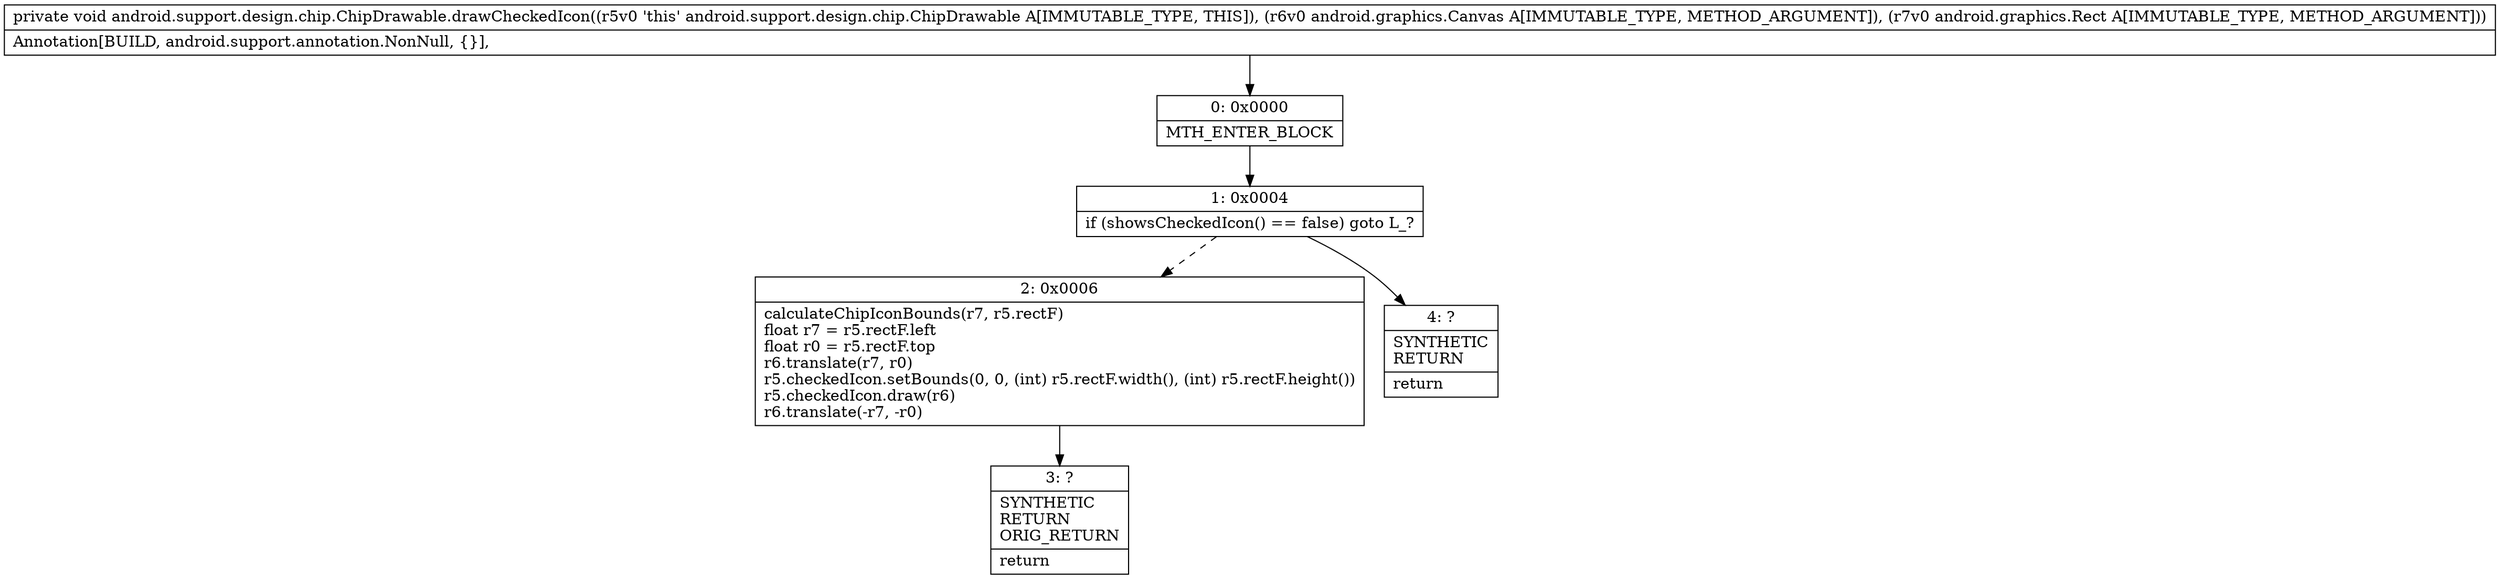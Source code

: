 digraph "CFG forandroid.support.design.chip.ChipDrawable.drawCheckedIcon(Landroid\/graphics\/Canvas;Landroid\/graphics\/Rect;)V" {
Node_0 [shape=record,label="{0\:\ 0x0000|MTH_ENTER_BLOCK\l}"];
Node_1 [shape=record,label="{1\:\ 0x0004|if (showsCheckedIcon() == false) goto L_?\l}"];
Node_2 [shape=record,label="{2\:\ 0x0006|calculateChipIconBounds(r7, r5.rectF)\lfloat r7 = r5.rectF.left\lfloat r0 = r5.rectF.top\lr6.translate(r7, r0)\lr5.checkedIcon.setBounds(0, 0, (int) r5.rectF.width(), (int) r5.rectF.height())\lr5.checkedIcon.draw(r6)\lr6.translate(\-r7, \-r0)\l}"];
Node_3 [shape=record,label="{3\:\ ?|SYNTHETIC\lRETURN\lORIG_RETURN\l|return\l}"];
Node_4 [shape=record,label="{4\:\ ?|SYNTHETIC\lRETURN\l|return\l}"];
MethodNode[shape=record,label="{private void android.support.design.chip.ChipDrawable.drawCheckedIcon((r5v0 'this' android.support.design.chip.ChipDrawable A[IMMUTABLE_TYPE, THIS]), (r6v0 android.graphics.Canvas A[IMMUTABLE_TYPE, METHOD_ARGUMENT]), (r7v0 android.graphics.Rect A[IMMUTABLE_TYPE, METHOD_ARGUMENT]))  | Annotation[BUILD, android.support.annotation.NonNull, \{\}], \l}"];
MethodNode -> Node_0;
Node_0 -> Node_1;
Node_1 -> Node_2[style=dashed];
Node_1 -> Node_4;
Node_2 -> Node_3;
}

